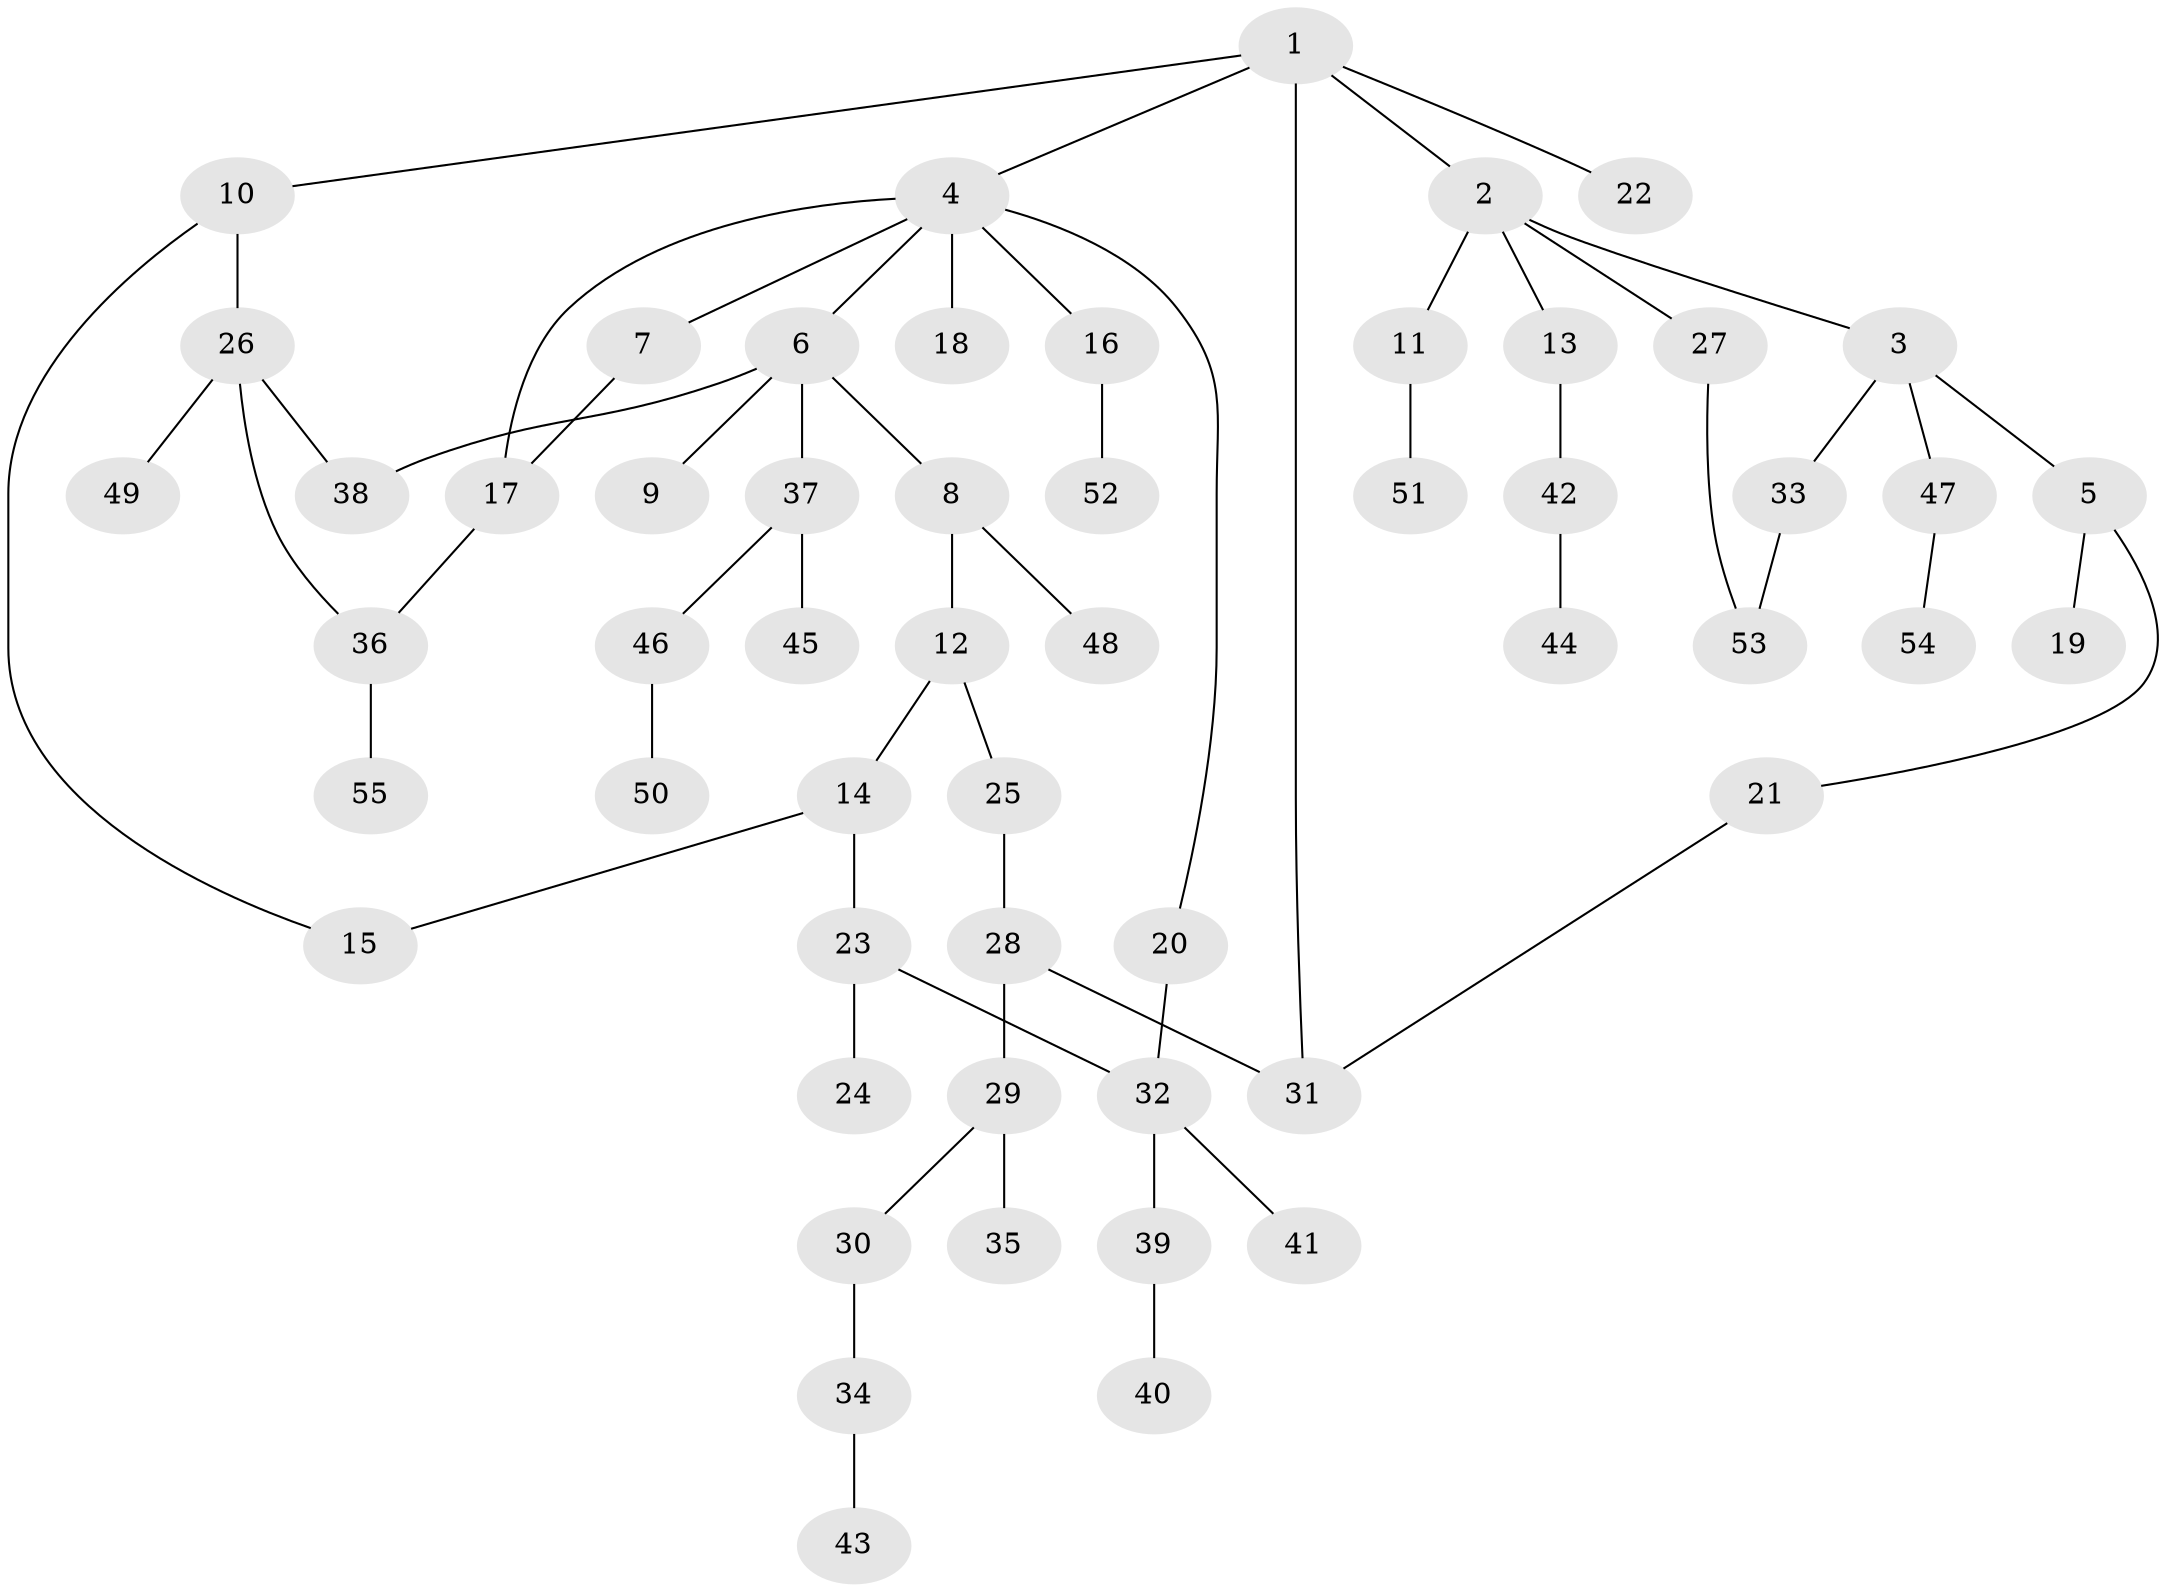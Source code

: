 // Generated by graph-tools (version 1.1) at 2025/49/03/09/25 03:49:21]
// undirected, 55 vertices, 62 edges
graph export_dot {
graph [start="1"]
  node [color=gray90,style=filled];
  1;
  2;
  3;
  4;
  5;
  6;
  7;
  8;
  9;
  10;
  11;
  12;
  13;
  14;
  15;
  16;
  17;
  18;
  19;
  20;
  21;
  22;
  23;
  24;
  25;
  26;
  27;
  28;
  29;
  30;
  31;
  32;
  33;
  34;
  35;
  36;
  37;
  38;
  39;
  40;
  41;
  42;
  43;
  44;
  45;
  46;
  47;
  48;
  49;
  50;
  51;
  52;
  53;
  54;
  55;
  1 -- 2;
  1 -- 4;
  1 -- 10;
  1 -- 22;
  1 -- 31;
  2 -- 3;
  2 -- 11;
  2 -- 13;
  2 -- 27;
  3 -- 5;
  3 -- 33;
  3 -- 47;
  4 -- 6;
  4 -- 7;
  4 -- 16;
  4 -- 17;
  4 -- 18;
  4 -- 20;
  5 -- 19;
  5 -- 21;
  6 -- 8;
  6 -- 9;
  6 -- 37;
  6 -- 38;
  7 -- 17;
  8 -- 12;
  8 -- 48;
  10 -- 26;
  10 -- 15;
  11 -- 51;
  12 -- 14;
  12 -- 25;
  13 -- 42;
  14 -- 15;
  14 -- 23;
  16 -- 52;
  17 -- 36;
  20 -- 32;
  21 -- 31;
  23 -- 24;
  23 -- 32;
  25 -- 28;
  26 -- 36;
  26 -- 38;
  26 -- 49;
  27 -- 53;
  28 -- 29;
  28 -- 31;
  29 -- 30;
  29 -- 35;
  30 -- 34;
  32 -- 39;
  32 -- 41;
  33 -- 53;
  34 -- 43;
  36 -- 55;
  37 -- 45;
  37 -- 46;
  39 -- 40;
  42 -- 44;
  46 -- 50;
  47 -- 54;
}
